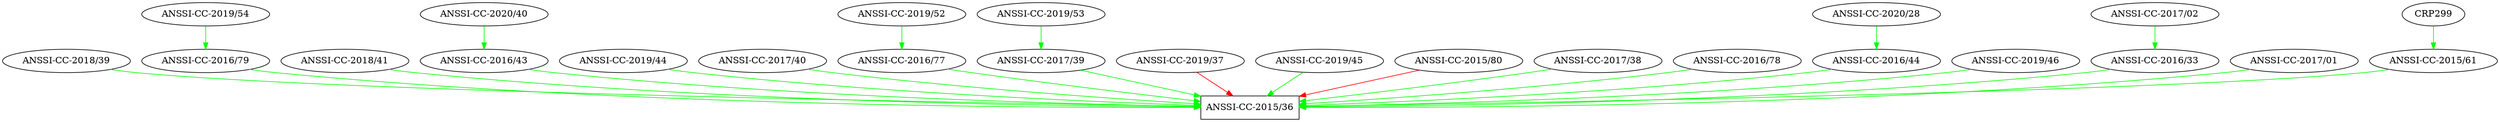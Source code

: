 digraph {
	# nodes
	201536 [label="ANSSI-CC-2015/36"] [shape=box]
	201839 [label="ANSSI-CC-2018/39"]
	201679 [label="ANSSI-CC-2016/79"]
	201841 [label="ANSSI-CC-2018/41"]
	201643 [label="ANSSI-CC-2016/43"]
	201944 [label="ANSSI-CC-2019/44"]
	201740 [label="ANSSI-CC-2017/40"]
	201677 [label="ANSSI-CC-2016/77"]
	201739 [label="ANSSI-CC-2017/39"]
	201937 [label="ANSSI-CC-2019/37"]
	201945 [label="ANSSI-CC-2019/45"]
	201580 [label="ANSSI-CC-2015/80"]
	201738 [label="ANSSI-CC-2017/38"]
	201678 [label="ANSSI-CC-2016/78"]
	201644 [label="ANSSI-CC-2016/44"]
	201946 [label="ANSSI-CC-2019/46"]
	201633 [label="ANSSI-CC-2016/33"]
	201701 [label="ANSSI-CC-2017/01"]
	201561 [label="ANSSI-CC-2015/61"]
	201953 [label="ANSSI-CC-2019/53"]
	201952 [label="ANSSI-CC-2019/52"]
	201954 [label="ANSSI-CC-2019/54"]
	201679 [label="ANSSI-CC-2016/79"]
	201702 [label="ANSSI-CC-2017/02"]
	201643 [label="ANSSI-CC-2016/43"]
	202040 [label="ANSSI-CC-2020/40"]
	201644 [label="ANSSI-CC-2016/44"]
	202028 [label="ANSSI-CC-2020/28"]
	201633 [label="ANSSI-CC-2016/33"]
	201561 [label="ANSSI-CC-2015/61"]
	299 [label="CRP299"]
	201739 [label="ANSSI-CC-2017/39"]
	201677 [label="ANSSI-CC-2016/77"]

	# edges
	201839 -> 201536 [color=green] # evaluation-reused
	201679 -> 201536 [color=green] # evaluation-reused
	201841 -> 201536 [color=green] # evaluation-reused
	201643 -> 201536 [color=green] # evaluation-reused
	201944 -> 201536 [color=green] # evaluation-reused
	201740 -> 201536 [color=green] # evaluation-reused
	201677 -> 201536 [color=green] # evaluation-reused
	201739 -> 201536 [color=green] # evaluation-reused
	201937 -> 201536 [color=red]
	201945 -> 201536 [color=green] # evaluation-reused
	201580 -> 201536 [color=red]
	201738 -> 201536 [color=green] # evaluation-reused
	201678 -> 201536 [color=green] # evaluation-reused
	201644 -> 201536 [color=green] # evaluation-reused
	201946 -> 201536 [color=green] # evaluation-reused
	201633 -> 201536 [color=green] # evaluation-reused
	201701 -> 201536 [color=green] # evaluation-reused
	201561 -> 201536 [color=green] # evaluation-reused

	299 -> 201561 [color=green] # not-evaluated
	202028 -> 201644 [color=green] # not-evaluated
	201702 -> 201633 [color=green] # not-evaluated
	201954 -> 201679 [color=green] # not-evaluated
	202040 -> 201643 [color=green] # not-evaluated
	201952 -> 201677 [color=green] # not-evaluated
	201953 -> 201739 [color=green] # not-evaluated
}
